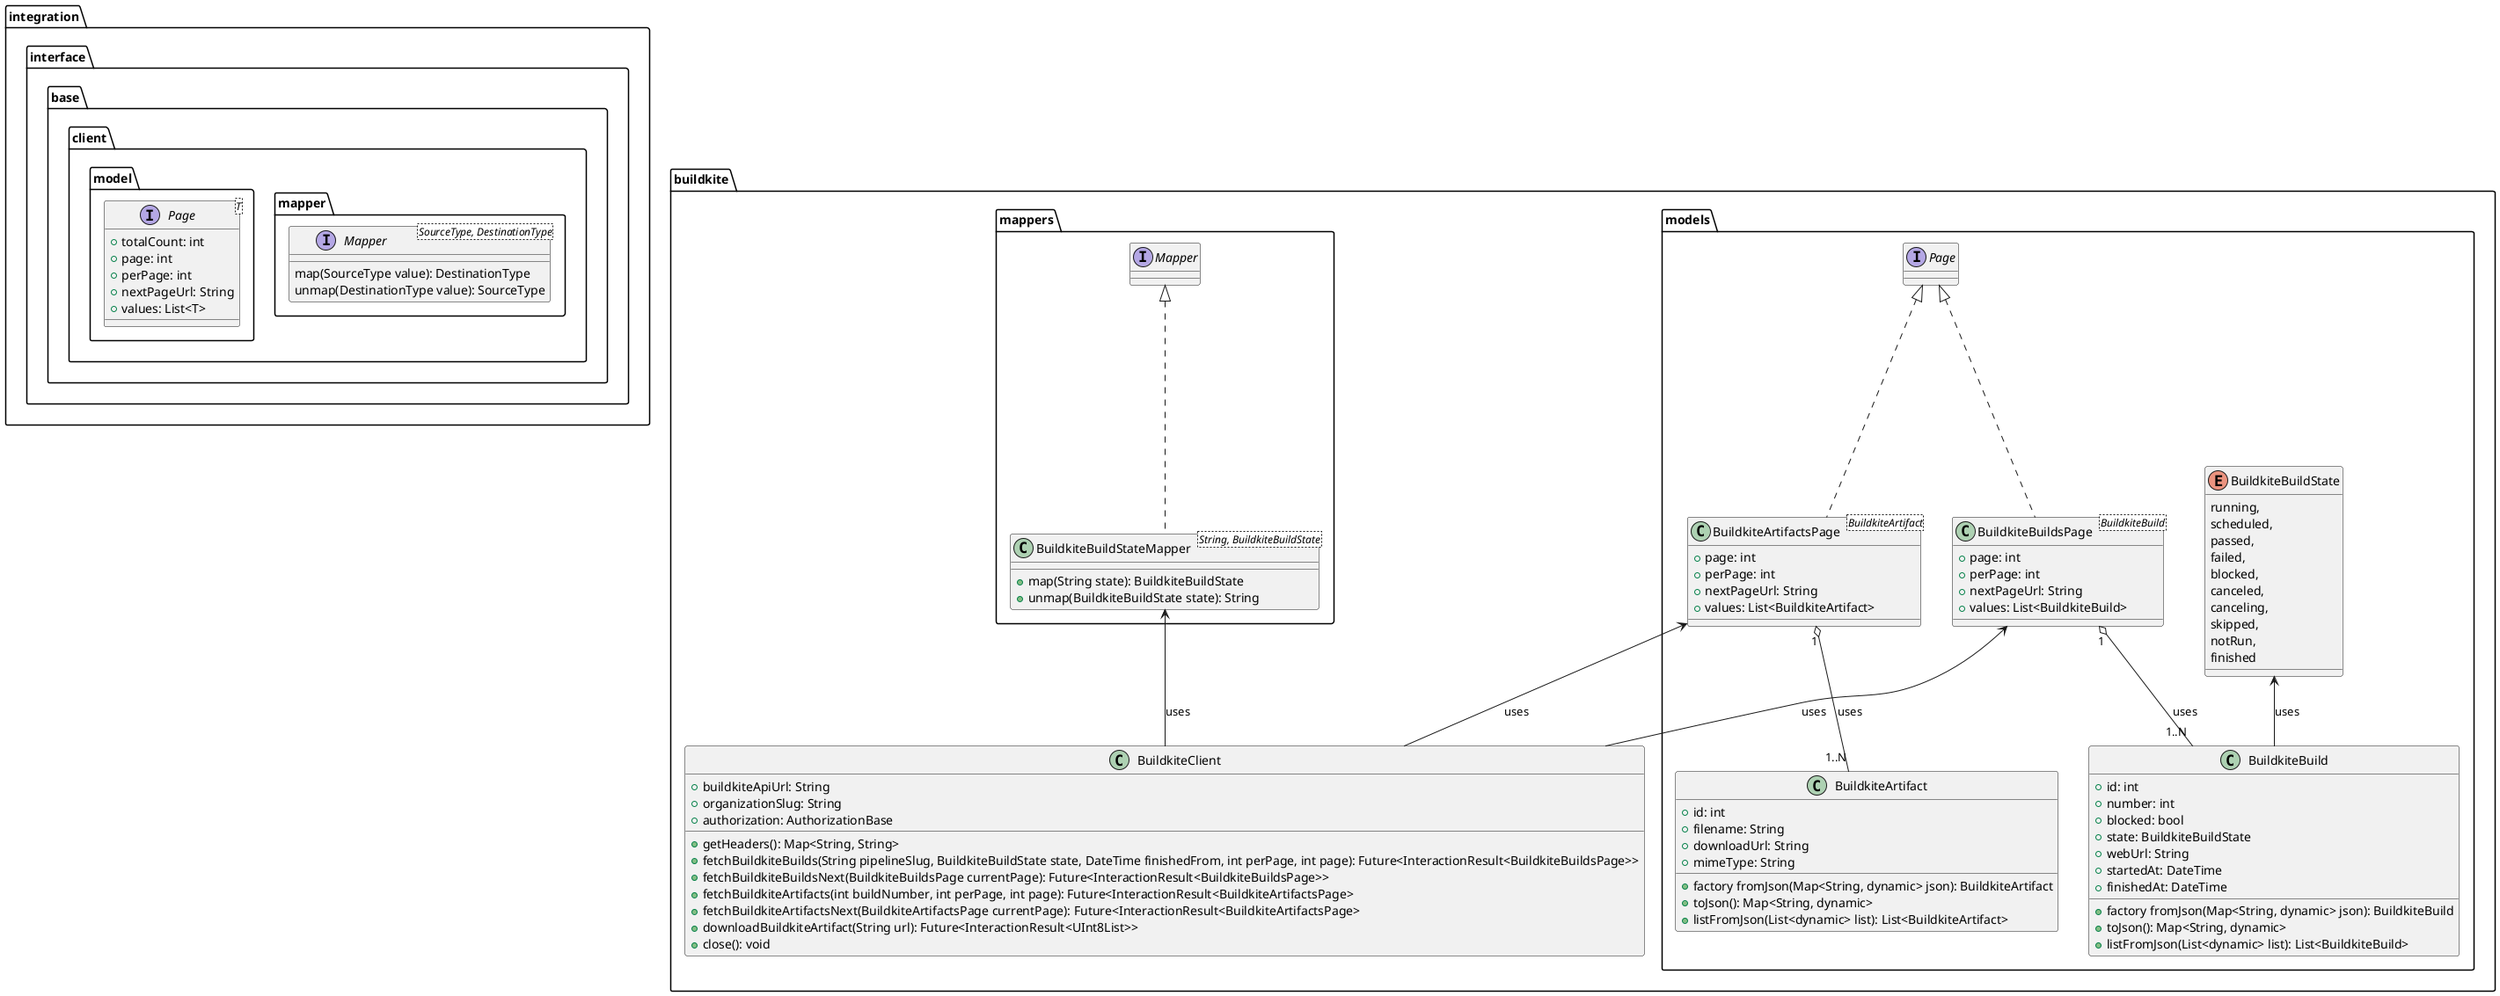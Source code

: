 @startuml buildkite_client_class_diagram

package integration.interface.base.client.mapper {
    interface Mapper<SourceType, DestinationType> {
        map(SourceType value): DestinationType
        unmap(DestinationType value): SourceType
    }
}

package integration.interface.base.client.model {
    interface Page<T> {
        + totalCount: int
        + page: int
        + perPage: int
        + nextPageUrl: String
        + values: List<T>
    }
}

package buildkite {
    package models {
        class BuildkiteBuild {
            + id: int
            + number: int
            + blocked: bool
            + state: BuildkiteBuildState
            + webUrl: String
            + startedAt: DateTime
            + finishedAt: DateTime

            + factory fromJson(Map<String, dynamic> json): BuildkiteBuild
            + toJson(): Map<String, dynamic>
            + listFromJson(List<dynamic> list): List<BuildkiteBuild>
        }

        class BuildkiteArtifact {
            + id: int
            + filename: String
            + downloadUrl: String
            + mimeType: String

            + factory fromJson(Map<String, dynamic> json): BuildkiteArtifact
            + toJson(): Map<String, dynamic>
            + listFromJson(List<dynamic> list): List<BuildkiteArtifact>
        }

        class BuildkiteBuildsPage<BuildkiteBuild> implements Page {
            + page: int
            + perPage: int
            + nextPageUrl: String
            + values: List<BuildkiteBuild>
        }

        class BuildkiteArtifactsPage<BuildkiteArtifact> implements Page {
            + page: int
            + perPage: int
            + nextPageUrl: String
            + values: List<BuildkiteArtifact>
        }

        enum BuildkiteBuildState {
          running,
          scheduled,
          passed,
          failed,
          blocked,
          canceled,
          canceling,
          skipped,
          notRun,
          finished
        }
    }

    package mappers {
        class BuildkiteBuildStateMapper<String, BuildkiteBuildState> implements Mapper {
            + map(String state): BuildkiteBuildState
            + unmap(BuildkiteBuildState state): String
        }

    }

    class BuildkiteClient {
        + buildkiteApiUrl: String
        + organizationSlug: String
        + authorization: AuthorizationBase

        + getHeaders(): Map<String, String>
        + fetchBuildkiteBuilds(String pipelineSlug, BuildkiteBuildState state, DateTime finishedFrom, int perPage, int page): Future<InteractionResult<BuildkiteBuildsPage>>
        + fetchBuildkiteBuildsNext(BuildkiteBuildsPage currentPage): Future<InteractionResult<BuildkiteBuildsPage>>
        + fetchBuildkiteArtifacts(int buildNumber, int perPage, int page): Future<InteractionResult<BuildkiteArtifactsPage>
        + fetchBuildkiteArtifactsNext(BuildkiteArtifactsPage currentPage): Future<InteractionResult<BuildkiteArtifactsPage>
        + downloadBuildkiteArtifact(String url): Future<InteractionResult<UInt8List>>
        + close(): void
    }
}

BuildkiteBuildsPage <-- BuildkiteClient : uses
BuildkiteArtifactsPage <-- BuildkiteClient : uses
BuildkiteBuild "1..N" -up-o "1" BuildkiteBuildsPage : uses
BuildkiteArtifact "1..N" -up-o "1" BuildkiteArtifactsPage : uses
BuildkiteBuildStateMapper <-- BuildkiteClient : uses
BuildkiteBuildState <-- BuildkiteBuild : uses

@enduml
